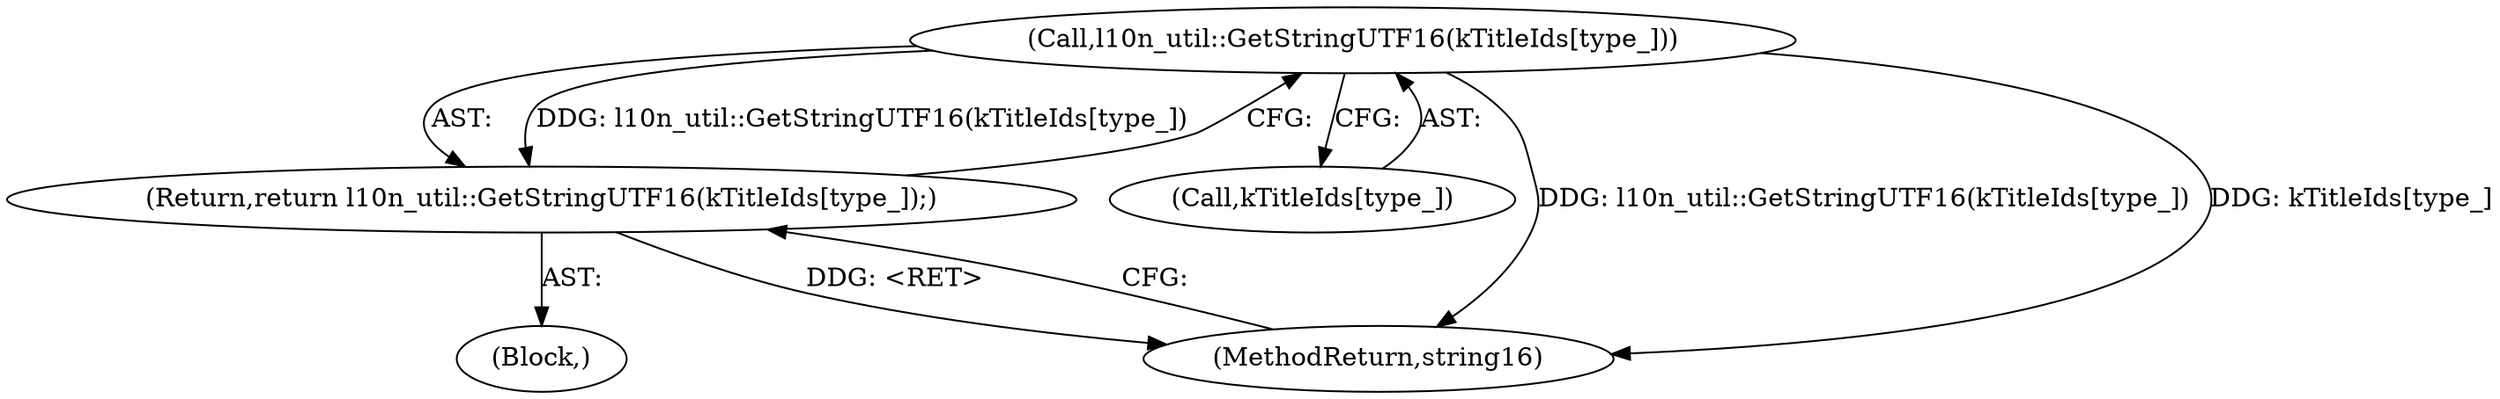 digraph "0_Chrome_6b5f83842b5edb5d4bd6684b196b3630c6769731_1@array" {
"1000117" [label="(Call,l10n_util::GetStringUTF16(kTitleIds[type_]))"];
"1000116" [label="(Return,return l10n_util::GetStringUTF16(kTitleIds[type_]);)"];
"1000118" [label="(Call,kTitleIds[type_])"];
"1000121" [label="(MethodReturn,string16)"];
"1000115" [label="(Block,)"];
"1000116" [label="(Return,return l10n_util::GetStringUTF16(kTitleIds[type_]);)"];
"1000117" [label="(Call,l10n_util::GetStringUTF16(kTitleIds[type_]))"];
"1000117" -> "1000116"  [label="AST: "];
"1000117" -> "1000118"  [label="CFG: "];
"1000118" -> "1000117"  [label="AST: "];
"1000116" -> "1000117"  [label="CFG: "];
"1000117" -> "1000121"  [label="DDG: l10n_util::GetStringUTF16(kTitleIds[type_])"];
"1000117" -> "1000121"  [label="DDG: kTitleIds[type_]"];
"1000117" -> "1000116"  [label="DDG: l10n_util::GetStringUTF16(kTitleIds[type_])"];
"1000116" -> "1000115"  [label="AST: "];
"1000121" -> "1000116"  [label="CFG: "];
"1000116" -> "1000121"  [label="DDG: <RET>"];
}
